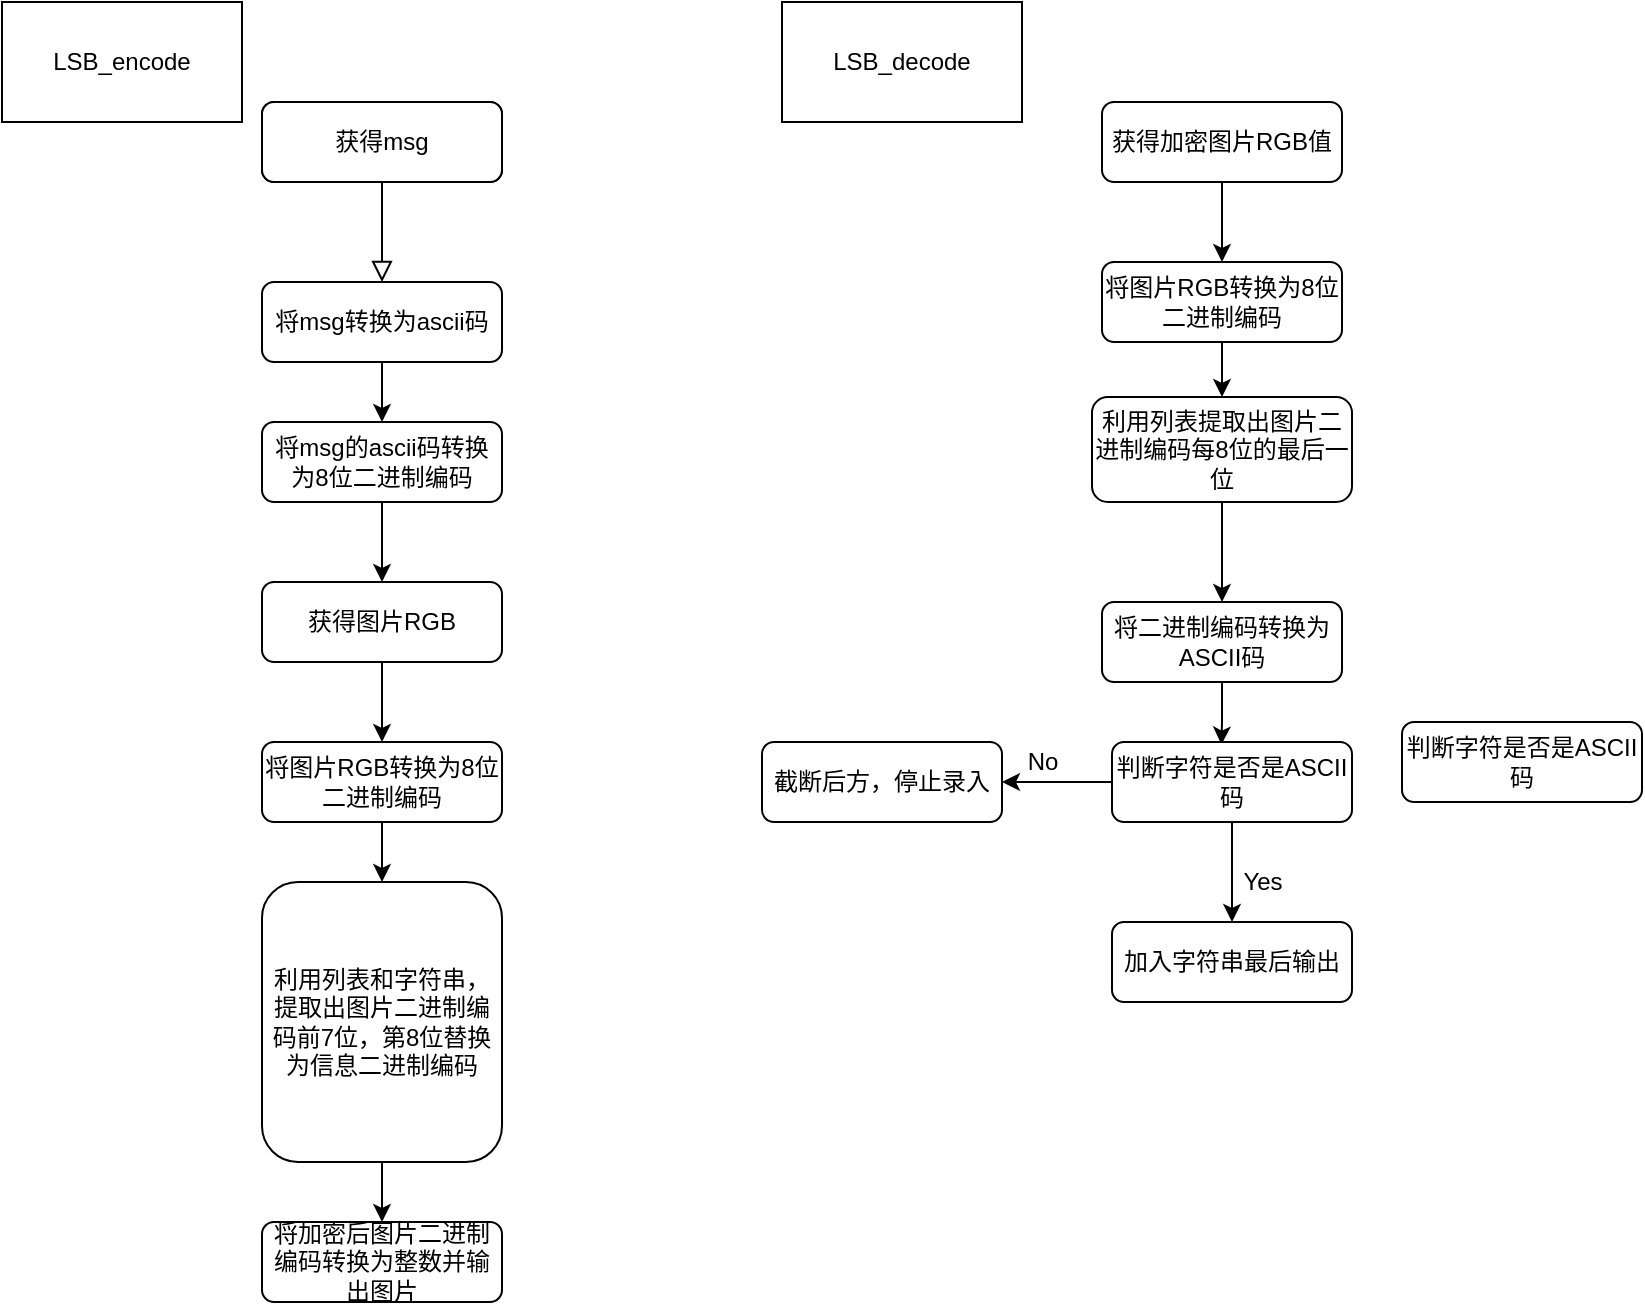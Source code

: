 <mxfile version="20.2.8" type="github">
  <diagram id="C5RBs43oDa-KdzZeNtuy" name="Page-1">
    <mxGraphModel dx="676" dy="383" grid="1" gridSize="10" guides="1" tooltips="1" connect="1" arrows="1" fold="1" page="1" pageScale="1" pageWidth="827" pageHeight="1169" math="0" shadow="0">
      <root>
        <mxCell id="WIyWlLk6GJQsqaUBKTNV-0" />
        <mxCell id="WIyWlLk6GJQsqaUBKTNV-1" parent="WIyWlLk6GJQsqaUBKTNV-0" />
        <mxCell id="WIyWlLk6GJQsqaUBKTNV-2" value="" style="rounded=0;html=1;jettySize=auto;orthogonalLoop=1;fontSize=11;endArrow=block;endFill=0;endSize=8;strokeWidth=1;shadow=0;labelBackgroundColor=none;edgeStyle=orthogonalEdgeStyle;" parent="WIyWlLk6GJQsqaUBKTNV-1" source="WIyWlLk6GJQsqaUBKTNV-3" edge="1">
          <mxGeometry relative="1" as="geometry">
            <mxPoint x="220" y="170" as="targetPoint" />
          </mxGeometry>
        </mxCell>
        <mxCell id="WIyWlLk6GJQsqaUBKTNV-3" value="获得msg" style="rounded=1;whiteSpace=wrap;html=1;fontSize=12;glass=0;strokeWidth=1;shadow=0;" parent="WIyWlLk6GJQsqaUBKTNV-1" vertex="1">
          <mxGeometry x="160" y="80" width="120" height="40" as="geometry" />
        </mxCell>
        <mxCell id="fDrEziM3XHzB6xiFscyr-9" value="" style="edgeStyle=orthogonalEdgeStyle;rounded=0;orthogonalLoop=1;jettySize=auto;html=1;" edge="1" parent="WIyWlLk6GJQsqaUBKTNV-1" source="WIyWlLk6GJQsqaUBKTNV-11" target="fDrEziM3XHzB6xiFscyr-8">
          <mxGeometry relative="1" as="geometry" />
        </mxCell>
        <mxCell id="WIyWlLk6GJQsqaUBKTNV-11" value="获得图片RGB" style="rounded=1;whiteSpace=wrap;html=1;fontSize=12;glass=0;strokeWidth=1;shadow=0;" parent="WIyWlLk6GJQsqaUBKTNV-1" vertex="1">
          <mxGeometry x="160" y="320" width="120" height="40" as="geometry" />
        </mxCell>
        <mxCell id="fDrEziM3XHzB6xiFscyr-0" value="LSB_encode" style="whiteSpace=wrap;html=1;" vertex="1" parent="WIyWlLk6GJQsqaUBKTNV-1">
          <mxGeometry x="30" y="30" width="120" height="60" as="geometry" />
        </mxCell>
        <mxCell id="fDrEziM3XHzB6xiFscyr-4" style="edgeStyle=orthogonalEdgeStyle;rounded=0;orthogonalLoop=1;jettySize=auto;html=1;exitX=0.5;exitY=1;exitDx=0;exitDy=0;entryX=0.5;entryY=0;entryDx=0;entryDy=0;" edge="1" parent="WIyWlLk6GJQsqaUBKTNV-1" source="fDrEziM3XHzB6xiFscyr-1" target="fDrEziM3XHzB6xiFscyr-3">
          <mxGeometry relative="1" as="geometry" />
        </mxCell>
        <mxCell id="fDrEziM3XHzB6xiFscyr-1" value="将msg转换为ascii码" style="rounded=1;whiteSpace=wrap;html=1;fontSize=12;glass=0;strokeWidth=1;shadow=0;" vertex="1" parent="WIyWlLk6GJQsqaUBKTNV-1">
          <mxGeometry x="160" y="170" width="120" height="40" as="geometry" />
        </mxCell>
        <mxCell id="fDrEziM3XHzB6xiFscyr-5" value="" style="edgeStyle=orthogonalEdgeStyle;rounded=0;orthogonalLoop=1;jettySize=auto;html=1;" edge="1" parent="WIyWlLk6GJQsqaUBKTNV-1" source="fDrEziM3XHzB6xiFscyr-3" target="WIyWlLk6GJQsqaUBKTNV-11">
          <mxGeometry relative="1" as="geometry" />
        </mxCell>
        <mxCell id="fDrEziM3XHzB6xiFscyr-3" value="将msg的ascii码转换为8位二进制编码" style="rounded=1;whiteSpace=wrap;html=1;fontSize=12;glass=0;strokeWidth=1;shadow=0;" vertex="1" parent="WIyWlLk6GJQsqaUBKTNV-1">
          <mxGeometry x="160" y="240" width="120" height="40" as="geometry" />
        </mxCell>
        <mxCell id="fDrEziM3XHzB6xiFscyr-6" value="将加密后图片二进制编码转换为整数并输出图片" style="rounded=1;whiteSpace=wrap;html=1;fontSize=12;glass=0;strokeWidth=1;shadow=0;" vertex="1" parent="WIyWlLk6GJQsqaUBKTNV-1">
          <mxGeometry x="160" y="640" width="120" height="40" as="geometry" />
        </mxCell>
        <mxCell id="fDrEziM3XHzB6xiFscyr-11" value="" style="edgeStyle=orthogonalEdgeStyle;rounded=0;orthogonalLoop=1;jettySize=auto;html=1;" edge="1" parent="WIyWlLk6GJQsqaUBKTNV-1" source="fDrEziM3XHzB6xiFscyr-7" target="fDrEziM3XHzB6xiFscyr-6">
          <mxGeometry relative="1" as="geometry" />
        </mxCell>
        <mxCell id="fDrEziM3XHzB6xiFscyr-7" value="利用列表和字符串，提取出图片二进制编码前7位，第8位替换为信息二进制编码" style="rounded=1;whiteSpace=wrap;html=1;fontSize=12;glass=0;strokeWidth=1;shadow=0;" vertex="1" parent="WIyWlLk6GJQsqaUBKTNV-1">
          <mxGeometry x="160" y="470" width="120" height="140" as="geometry" />
        </mxCell>
        <mxCell id="fDrEziM3XHzB6xiFscyr-10" value="" style="edgeStyle=orthogonalEdgeStyle;rounded=0;orthogonalLoop=1;jettySize=auto;html=1;" edge="1" parent="WIyWlLk6GJQsqaUBKTNV-1" source="fDrEziM3XHzB6xiFscyr-8" target="fDrEziM3XHzB6xiFscyr-7">
          <mxGeometry relative="1" as="geometry" />
        </mxCell>
        <mxCell id="fDrEziM3XHzB6xiFscyr-8" value="将图片RGB转换为8位二进制编码" style="rounded=1;whiteSpace=wrap;html=1;fontSize=12;glass=0;strokeWidth=1;shadow=0;" vertex="1" parent="WIyWlLk6GJQsqaUBKTNV-1">
          <mxGeometry x="160" y="400" width="120" height="40" as="geometry" />
        </mxCell>
        <mxCell id="fDrEziM3XHzB6xiFscyr-12" value="LSB_decode" style="whiteSpace=wrap;html=1;" vertex="1" parent="WIyWlLk6GJQsqaUBKTNV-1">
          <mxGeometry x="420" y="30" width="120" height="60" as="geometry" />
        </mxCell>
        <mxCell id="fDrEziM3XHzB6xiFscyr-14" value="获得msg" style="rounded=1;whiteSpace=wrap;html=1;fontSize=12;glass=0;strokeWidth=1;shadow=0;" vertex="1" parent="WIyWlLk6GJQsqaUBKTNV-1">
          <mxGeometry x="160" y="80" width="120" height="40" as="geometry" />
        </mxCell>
        <mxCell id="fDrEziM3XHzB6xiFscyr-37" style="edgeStyle=orthogonalEdgeStyle;rounded=0;orthogonalLoop=1;jettySize=auto;html=1;exitX=0.5;exitY=1;exitDx=0;exitDy=0;entryX=0.5;entryY=0;entryDx=0;entryDy=0;" edge="1" parent="WIyWlLk6GJQsqaUBKTNV-1" source="fDrEziM3XHzB6xiFscyr-15" target="fDrEziM3XHzB6xiFscyr-17">
          <mxGeometry relative="1" as="geometry" />
        </mxCell>
        <mxCell id="fDrEziM3XHzB6xiFscyr-15" value="获得加密图片RGB值" style="rounded=1;whiteSpace=wrap;html=1;fontSize=12;glass=0;strokeWidth=1;shadow=0;" vertex="1" parent="WIyWlLk6GJQsqaUBKTNV-1">
          <mxGeometry x="580" y="80" width="120" height="40" as="geometry" />
        </mxCell>
        <mxCell id="fDrEziM3XHzB6xiFscyr-38" value="" style="edgeStyle=orthogonalEdgeStyle;rounded=0;orthogonalLoop=1;jettySize=auto;html=1;" edge="1" parent="WIyWlLk6GJQsqaUBKTNV-1" source="fDrEziM3XHzB6xiFscyr-17" target="fDrEziM3XHzB6xiFscyr-19">
          <mxGeometry relative="1" as="geometry" />
        </mxCell>
        <mxCell id="fDrEziM3XHzB6xiFscyr-17" value="将图片RGB转换为8位二进制编码" style="rounded=1;whiteSpace=wrap;html=1;fontSize=12;glass=0;strokeWidth=1;shadow=0;" vertex="1" parent="WIyWlLk6GJQsqaUBKTNV-1">
          <mxGeometry x="580" y="160" width="120" height="40" as="geometry" />
        </mxCell>
        <mxCell id="fDrEziM3XHzB6xiFscyr-42" style="edgeStyle=orthogonalEdgeStyle;rounded=0;orthogonalLoop=1;jettySize=auto;html=1;entryX=0.456;entryY=0.032;entryDx=0;entryDy=0;entryPerimeter=0;" edge="1" parent="WIyWlLk6GJQsqaUBKTNV-1" source="fDrEziM3XHzB6xiFscyr-18" target="fDrEziM3XHzB6xiFscyr-22">
          <mxGeometry relative="1" as="geometry" />
        </mxCell>
        <mxCell id="fDrEziM3XHzB6xiFscyr-18" value="将二进制编码转换为ASCII码" style="rounded=1;whiteSpace=wrap;html=1;fontSize=12;glass=0;strokeWidth=1;shadow=0;" vertex="1" parent="WIyWlLk6GJQsqaUBKTNV-1">
          <mxGeometry x="580" y="330" width="120" height="40" as="geometry" />
        </mxCell>
        <mxCell id="fDrEziM3XHzB6xiFscyr-40" style="edgeStyle=orthogonalEdgeStyle;rounded=0;orthogonalLoop=1;jettySize=auto;html=1;entryX=0.5;entryY=0;entryDx=0;entryDy=0;" edge="1" parent="WIyWlLk6GJQsqaUBKTNV-1" source="fDrEziM3XHzB6xiFscyr-19" target="fDrEziM3XHzB6xiFscyr-18">
          <mxGeometry relative="1" as="geometry" />
        </mxCell>
        <mxCell id="fDrEziM3XHzB6xiFscyr-19" value="利用列表提取出图片二进制编码每8位的最后一位" style="rounded=1;whiteSpace=wrap;html=1;fontSize=12;glass=0;strokeWidth=1;shadow=0;" vertex="1" parent="WIyWlLk6GJQsqaUBKTNV-1">
          <mxGeometry x="575" y="227.5" width="130" height="52.5" as="geometry" />
        </mxCell>
        <mxCell id="fDrEziM3XHzB6xiFscyr-26" value="" style="edgeStyle=orthogonalEdgeStyle;rounded=0;orthogonalLoop=1;jettySize=auto;html=1;" edge="1" parent="WIyWlLk6GJQsqaUBKTNV-1" source="fDrEziM3XHzB6xiFscyr-22" target="fDrEziM3XHzB6xiFscyr-25">
          <mxGeometry relative="1" as="geometry" />
        </mxCell>
        <mxCell id="fDrEziM3XHzB6xiFscyr-31" value="" style="edgeStyle=orthogonalEdgeStyle;rounded=0;orthogonalLoop=1;jettySize=auto;html=1;" edge="1" parent="WIyWlLk6GJQsqaUBKTNV-1" source="fDrEziM3XHzB6xiFscyr-22" target="fDrEziM3XHzB6xiFscyr-24">
          <mxGeometry relative="1" as="geometry" />
        </mxCell>
        <mxCell id="fDrEziM3XHzB6xiFscyr-22" value="判断字符是否是ASCII码" style="rounded=1;whiteSpace=wrap;html=1;fontSize=12;glass=0;strokeWidth=1;shadow=0;" vertex="1" parent="WIyWlLk6GJQsqaUBKTNV-1">
          <mxGeometry x="585" y="400" width="120" height="40" as="geometry" />
        </mxCell>
        <mxCell id="fDrEziM3XHzB6xiFscyr-24" value="截断后方，停止录入" style="rounded=1;whiteSpace=wrap;html=1;fontSize=12;glass=0;strokeWidth=1;shadow=0;" vertex="1" parent="WIyWlLk6GJQsqaUBKTNV-1">
          <mxGeometry x="410" y="400" width="120" height="40" as="geometry" />
        </mxCell>
        <mxCell id="fDrEziM3XHzB6xiFscyr-25" value="加入字符串最后输出" style="rounded=1;whiteSpace=wrap;html=1;fontSize=12;glass=0;strokeWidth=1;shadow=0;" vertex="1" parent="WIyWlLk6GJQsqaUBKTNV-1">
          <mxGeometry x="585" y="490" width="120" height="40" as="geometry" />
        </mxCell>
        <mxCell id="fDrEziM3XHzB6xiFscyr-27" value="Yes" style="text;html=1;align=center;verticalAlign=middle;resizable=0;points=[];autosize=1;strokeColor=none;fillColor=none;" vertex="1" parent="WIyWlLk6GJQsqaUBKTNV-1">
          <mxGeometry x="640" y="455" width="40" height="30" as="geometry" />
        </mxCell>
        <mxCell id="fDrEziM3XHzB6xiFscyr-32" value="No" style="text;html=1;align=center;verticalAlign=middle;resizable=0;points=[];autosize=1;strokeColor=none;fillColor=none;" vertex="1" parent="WIyWlLk6GJQsqaUBKTNV-1">
          <mxGeometry x="530" y="395" width="40" height="30" as="geometry" />
        </mxCell>
        <mxCell id="fDrEziM3XHzB6xiFscyr-43" value="判断字符是否是ASCII码" style="rounded=1;whiteSpace=wrap;html=1;fontSize=12;glass=0;strokeWidth=1;shadow=0;" vertex="1" parent="WIyWlLk6GJQsqaUBKTNV-1">
          <mxGeometry x="730" y="390" width="120" height="40" as="geometry" />
        </mxCell>
      </root>
    </mxGraphModel>
  </diagram>
</mxfile>
